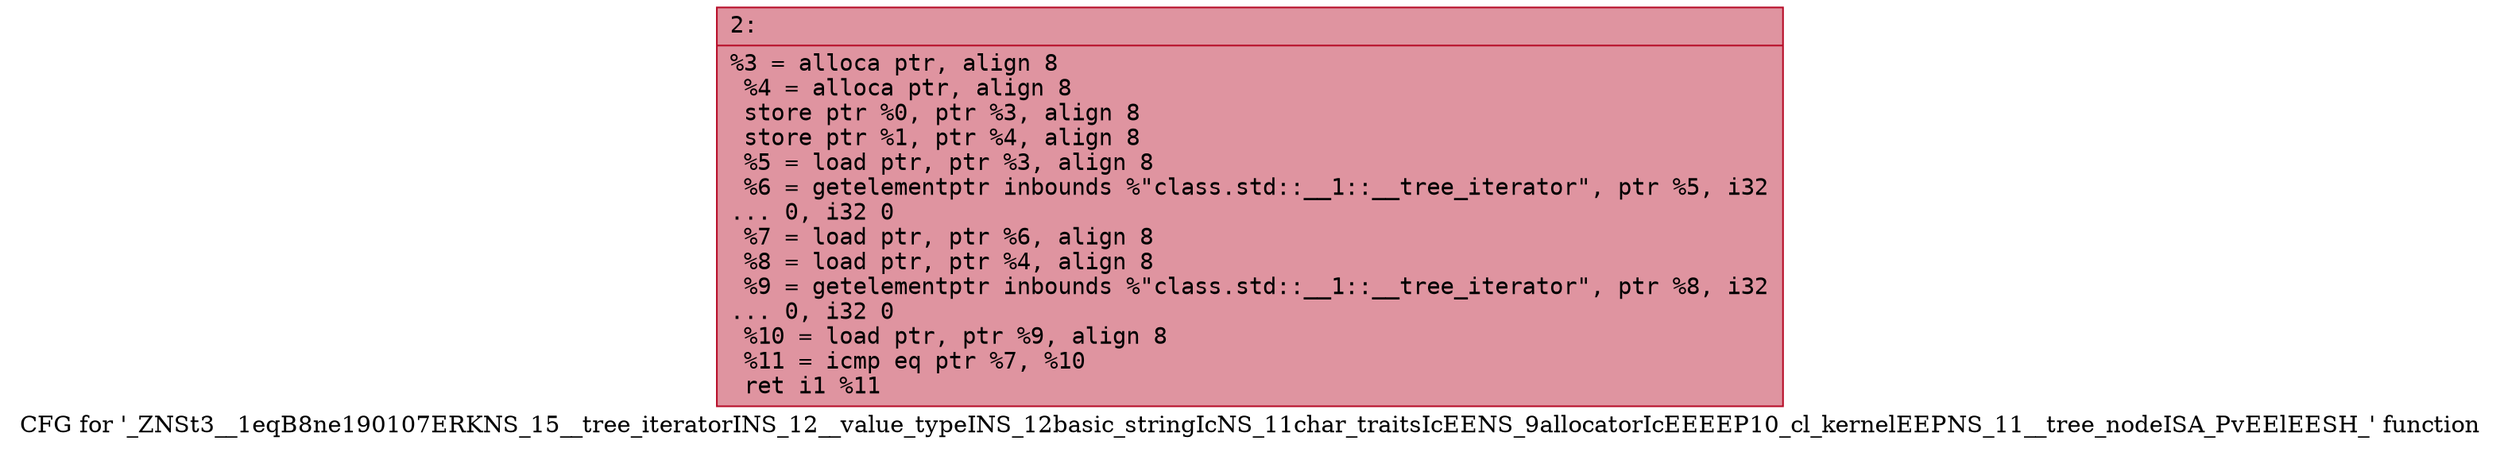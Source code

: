 digraph "CFG for '_ZNSt3__1eqB8ne190107ERKNS_15__tree_iteratorINS_12__value_typeINS_12basic_stringIcNS_11char_traitsIcEENS_9allocatorIcEEEEP10_cl_kernelEEPNS_11__tree_nodeISA_PvEElEESH_' function" {
	label="CFG for '_ZNSt3__1eqB8ne190107ERKNS_15__tree_iteratorINS_12__value_typeINS_12basic_stringIcNS_11char_traitsIcEENS_9allocatorIcEEEEP10_cl_kernelEEPNS_11__tree_nodeISA_PvEElEESH_' function";

	Node0x6000013838e0 [shape=record,color="#b70d28ff", style=filled, fillcolor="#b70d2870" fontname="Courier",label="{2:\l|  %3 = alloca ptr, align 8\l  %4 = alloca ptr, align 8\l  store ptr %0, ptr %3, align 8\l  store ptr %1, ptr %4, align 8\l  %5 = load ptr, ptr %3, align 8\l  %6 = getelementptr inbounds %\"class.std::__1::__tree_iterator\", ptr %5, i32\l... 0, i32 0\l  %7 = load ptr, ptr %6, align 8\l  %8 = load ptr, ptr %4, align 8\l  %9 = getelementptr inbounds %\"class.std::__1::__tree_iterator\", ptr %8, i32\l... 0, i32 0\l  %10 = load ptr, ptr %9, align 8\l  %11 = icmp eq ptr %7, %10\l  ret i1 %11\l}"];
}
